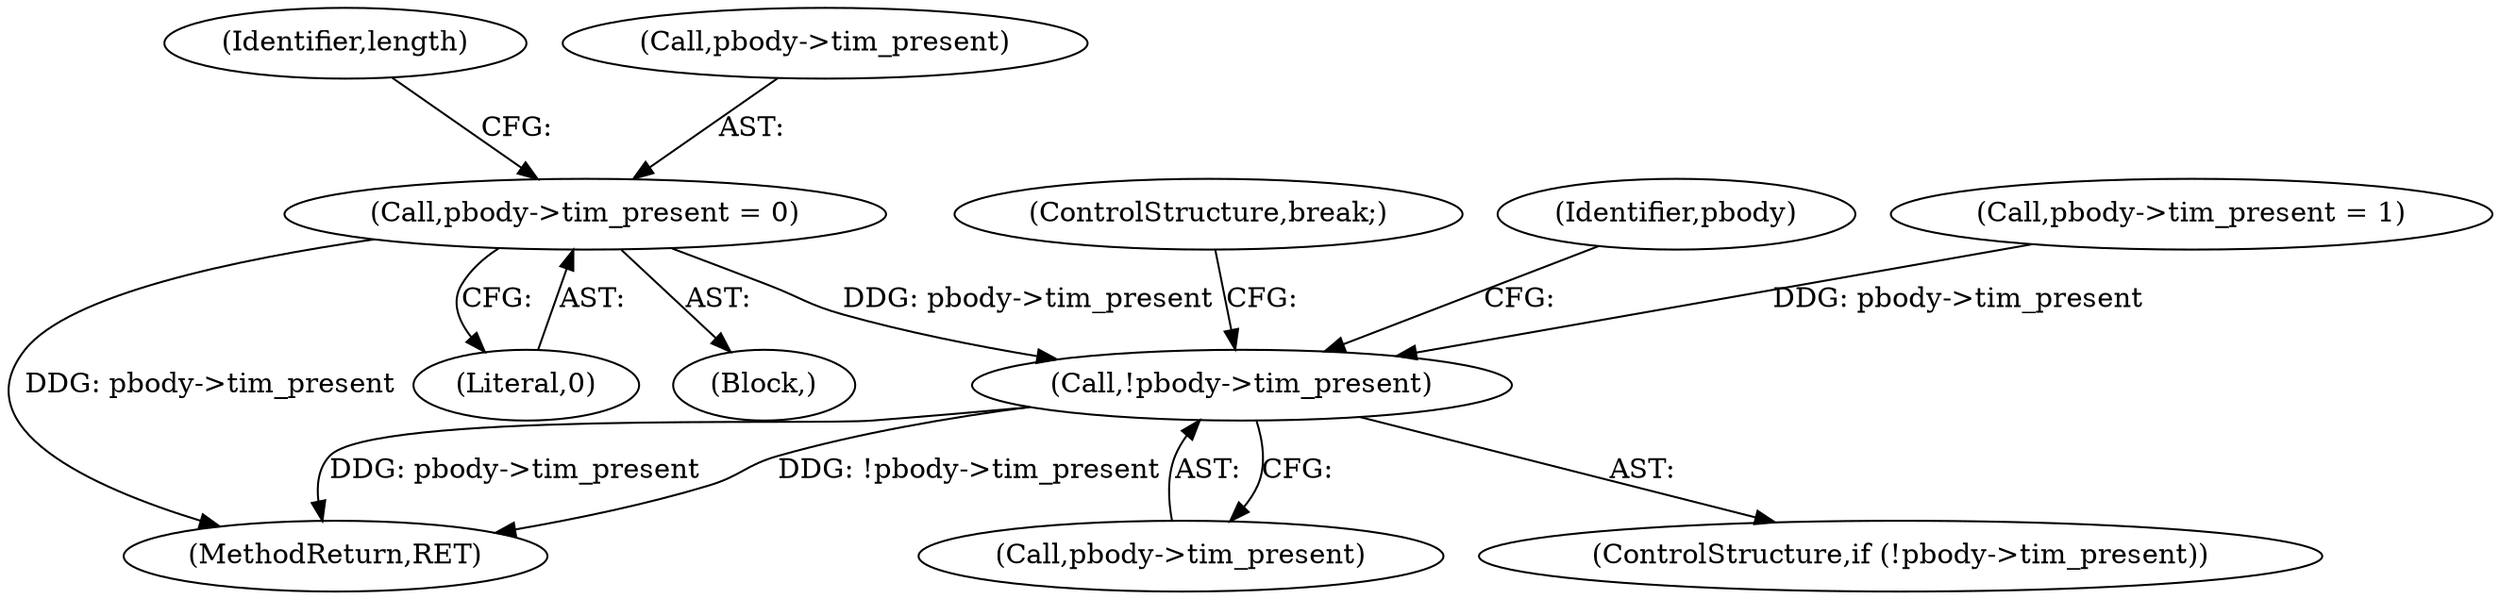 digraph "0_tcpdump_5edf405d7ed9fc92f4f43e8a3d44baa4c6387562@pointer" {
"1000149" [label="(Call,pbody->tim_present = 0)"];
"1000663" [label="(Call,!pbody->tim_present)"];
"1000664" [label="(Call,pbody->tim_present)"];
"1000116" [label="(Block,)"];
"1000156" [label="(Identifier,length)"];
"1000150" [label="(Call,pbody->tim_present)"];
"1000678" [label="(ControlStructure,break;)"];
"1000702" [label="(MethodReturn,RET)"];
"1000149" [label="(Call,pbody->tim_present = 0)"];
"1000663" [label="(Call,!pbody->tim_present)"];
"1000153" [label="(Literal,0)"];
"1000662" [label="(ControlStructure,if (!pbody->tim_present))"];
"1000670" [label="(Identifier,pbody)"];
"1000673" [label="(Call,pbody->tim_present = 1)"];
"1000149" -> "1000116"  [label="AST: "];
"1000149" -> "1000153"  [label="CFG: "];
"1000150" -> "1000149"  [label="AST: "];
"1000153" -> "1000149"  [label="AST: "];
"1000156" -> "1000149"  [label="CFG: "];
"1000149" -> "1000702"  [label="DDG: pbody->tim_present"];
"1000149" -> "1000663"  [label="DDG: pbody->tim_present"];
"1000663" -> "1000662"  [label="AST: "];
"1000663" -> "1000664"  [label="CFG: "];
"1000664" -> "1000663"  [label="AST: "];
"1000670" -> "1000663"  [label="CFG: "];
"1000678" -> "1000663"  [label="CFG: "];
"1000663" -> "1000702"  [label="DDG: !pbody->tim_present"];
"1000663" -> "1000702"  [label="DDG: pbody->tim_present"];
"1000673" -> "1000663"  [label="DDG: pbody->tim_present"];
}
